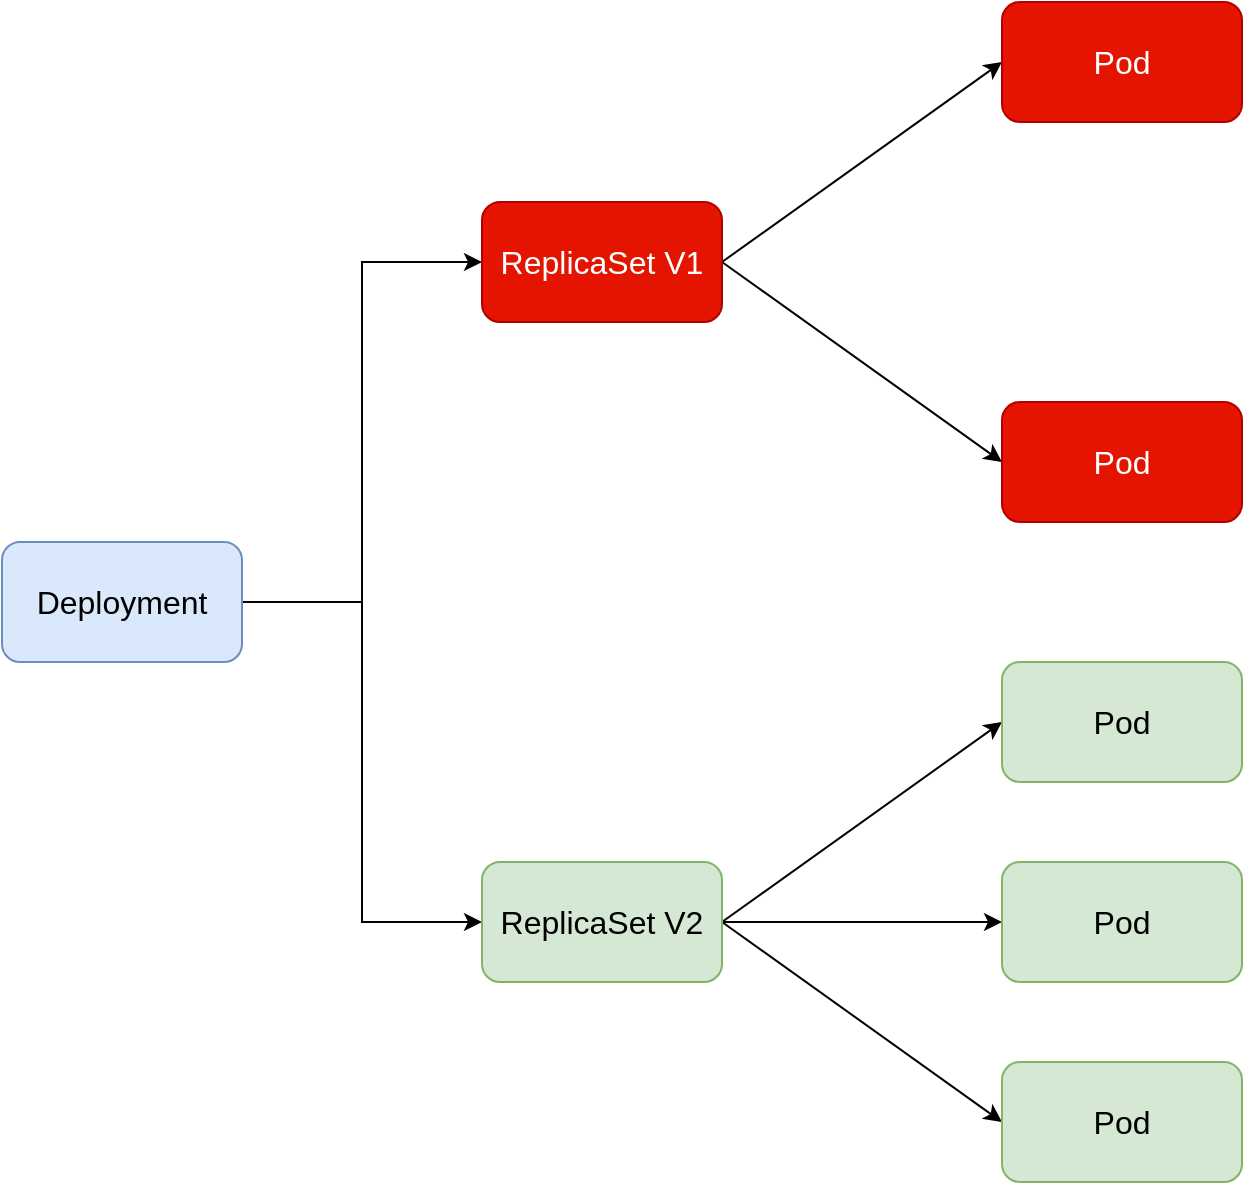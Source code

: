 <mxfile version="15.8.7" type="device"><diagram id="vt3qJXyHCvcR6MDYXyot" name="第 1 页"><mxGraphModel dx="1730" dy="1082" grid="0" gridSize="10" guides="1" tooltips="1" connect="1" arrows="1" fold="1" page="1" pageScale="1" pageWidth="827" pageHeight="1169" math="0" shadow="0"><root><mxCell id="0"/><mxCell id="1" parent="0"/><mxCell id="yKQaciA7GDTsCyRbfk0z-20" style="edgeStyle=orthogonalEdgeStyle;rounded=0;orthogonalLoop=1;jettySize=auto;html=1;exitX=1;exitY=0.5;exitDx=0;exitDy=0;entryX=0;entryY=0.5;entryDx=0;entryDy=0;fontSize=16;fontColor=#7EA6E0;" edge="1" parent="1" source="yKQaciA7GDTsCyRbfk0z-9" target="yKQaciA7GDTsCyRbfk0z-10"><mxGeometry relative="1" as="geometry"/></mxCell><mxCell id="yKQaciA7GDTsCyRbfk0z-21" style="edgeStyle=orthogonalEdgeStyle;rounded=0;orthogonalLoop=1;jettySize=auto;html=1;exitX=1;exitY=0.5;exitDx=0;exitDy=0;entryX=0;entryY=0.5;entryDx=0;entryDy=0;fontSize=16;fontColor=#7EA6E0;" edge="1" parent="1" source="yKQaciA7GDTsCyRbfk0z-9" target="yKQaciA7GDTsCyRbfk0z-11"><mxGeometry relative="1" as="geometry"/></mxCell><mxCell id="yKQaciA7GDTsCyRbfk0z-9" value="Deployment" style="rounded=1;whiteSpace=wrap;html=1;fontSize=16;labelBackgroundColor=none;fillColor=#dae8fc;strokeColor=#6c8ebf;" vertex="1" parent="1"><mxGeometry x="80" y="340" width="120" height="60" as="geometry"/></mxCell><mxCell id="yKQaciA7GDTsCyRbfk0z-24" style="edgeStyle=none;rounded=0;orthogonalLoop=1;jettySize=auto;html=1;exitX=1;exitY=0.5;exitDx=0;exitDy=0;entryX=0;entryY=0.5;entryDx=0;entryDy=0;fontSize=16;fontColor=#7EA6E0;" edge="1" parent="1" source="yKQaciA7GDTsCyRbfk0z-10" target="yKQaciA7GDTsCyRbfk0z-12"><mxGeometry relative="1" as="geometry"/></mxCell><mxCell id="yKQaciA7GDTsCyRbfk0z-26" style="edgeStyle=none;rounded=0;orthogonalLoop=1;jettySize=auto;html=1;exitX=1;exitY=0.5;exitDx=0;exitDy=0;entryX=0;entryY=0.5;entryDx=0;entryDy=0;fontSize=16;fontColor=#7EA6E0;" edge="1" parent="1" source="yKQaciA7GDTsCyRbfk0z-10" target="yKQaciA7GDTsCyRbfk0z-13"><mxGeometry relative="1" as="geometry"/></mxCell><mxCell id="yKQaciA7GDTsCyRbfk0z-10" value="ReplicaSet V1" style="rounded=1;whiteSpace=wrap;html=1;fontSize=16;fillColor=#e51400;strokeColor=#B20000;fontColor=#ffffff;" vertex="1" parent="1"><mxGeometry x="320" y="170" width="120" height="60" as="geometry"/></mxCell><mxCell id="yKQaciA7GDTsCyRbfk0z-27" style="edgeStyle=none;rounded=0;orthogonalLoop=1;jettySize=auto;html=1;exitX=1;exitY=0.5;exitDx=0;exitDy=0;entryX=0;entryY=0.5;entryDx=0;entryDy=0;fontSize=16;fontColor=#7EA6E0;" edge="1" parent="1" source="yKQaciA7GDTsCyRbfk0z-11" target="yKQaciA7GDTsCyRbfk0z-15"><mxGeometry relative="1" as="geometry"/></mxCell><mxCell id="yKQaciA7GDTsCyRbfk0z-28" style="edgeStyle=none;rounded=0;orthogonalLoop=1;jettySize=auto;html=1;exitX=1;exitY=0.5;exitDx=0;exitDy=0;entryX=0;entryY=0.5;entryDx=0;entryDy=0;fontSize=16;fontColor=#7EA6E0;" edge="1" parent="1" source="yKQaciA7GDTsCyRbfk0z-11" target="yKQaciA7GDTsCyRbfk0z-17"><mxGeometry relative="1" as="geometry"/></mxCell><mxCell id="yKQaciA7GDTsCyRbfk0z-29" style="edgeStyle=none;rounded=0;orthogonalLoop=1;jettySize=auto;html=1;exitX=1;exitY=0.5;exitDx=0;exitDy=0;entryX=0;entryY=0.5;entryDx=0;entryDy=0;fontSize=16;fontColor=#7EA6E0;" edge="1" parent="1" source="yKQaciA7GDTsCyRbfk0z-11" target="yKQaciA7GDTsCyRbfk0z-16"><mxGeometry relative="1" as="geometry"/></mxCell><mxCell id="yKQaciA7GDTsCyRbfk0z-11" value="ReplicaSet V2" style="rounded=1;whiteSpace=wrap;html=1;fontSize=16;fillColor=#d5e8d4;strokeColor=#82b366;" vertex="1" parent="1"><mxGeometry x="320" y="500" width="120" height="60" as="geometry"/></mxCell><mxCell id="yKQaciA7GDTsCyRbfk0z-12" value="Pod" style="rounded=1;whiteSpace=wrap;html=1;fontSize=16;fillColor=#e51400;strokeColor=#B20000;fontColor=#ffffff;" vertex="1" parent="1"><mxGeometry x="580" y="70" width="120" height="60" as="geometry"/></mxCell><mxCell id="yKQaciA7GDTsCyRbfk0z-13" value="Pod" style="rounded=1;whiteSpace=wrap;html=1;fontSize=16;fillColor=#e51400;strokeColor=#B20000;fontColor=#ffffff;" vertex="1" parent="1"><mxGeometry x="580" y="270" width="120" height="60" as="geometry"/></mxCell><mxCell id="yKQaciA7GDTsCyRbfk0z-15" value="Pod" style="rounded=1;whiteSpace=wrap;html=1;fontSize=16;fillColor=#d5e8d4;strokeColor=#82b366;" vertex="1" parent="1"><mxGeometry x="580" y="400" width="120" height="60" as="geometry"/></mxCell><mxCell id="yKQaciA7GDTsCyRbfk0z-16" value="Pod" style="rounded=1;whiteSpace=wrap;html=1;fontSize=16;fillColor=#d5e8d4;strokeColor=#82b366;" vertex="1" parent="1"><mxGeometry x="580" y="600" width="120" height="60" as="geometry"/></mxCell><mxCell id="yKQaciA7GDTsCyRbfk0z-17" value="Pod" style="rounded=1;whiteSpace=wrap;html=1;fontSize=16;fillColor=#d5e8d4;strokeColor=#82b366;" vertex="1" parent="1"><mxGeometry x="580" y="500" width="120" height="60" as="geometry"/></mxCell></root></mxGraphModel></diagram></mxfile>